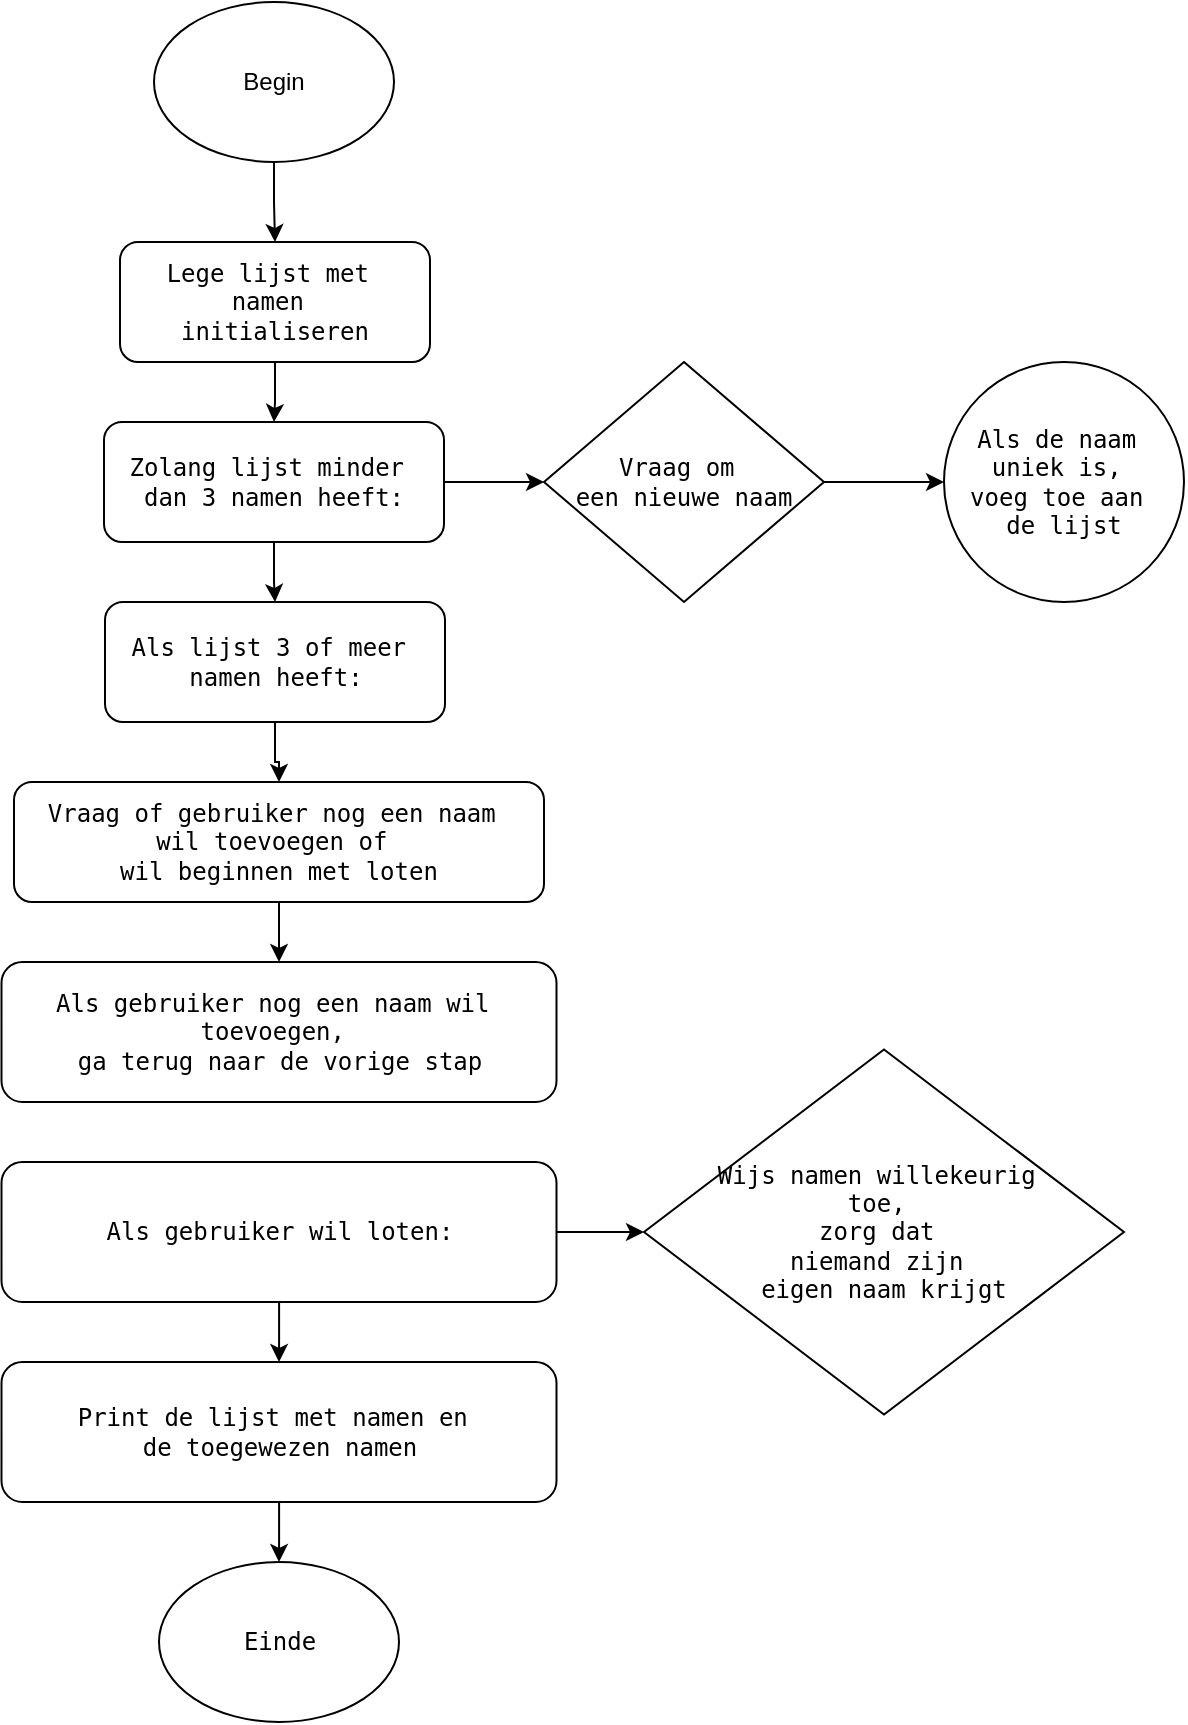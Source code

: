 <mxfile version="26.0.13">
  <diagram name="Page-1" id="LA_W_VMblXVy_zGkn8cw">
    <mxGraphModel dx="1530" dy="1015" grid="1" gridSize="10" guides="1" tooltips="1" connect="1" arrows="1" fold="1" page="1" pageScale="1" pageWidth="850" pageHeight="1100" math="0" shadow="0">
      <root>
        <mxCell id="0" />
        <mxCell id="1" parent="0" />
        <mxCell id="ubF6ICqTXpGwGPpLcvCl-12" style="edgeStyle=orthogonalEdgeStyle;rounded=0;orthogonalLoop=1;jettySize=auto;html=1;entryX=0.5;entryY=0;entryDx=0;entryDy=0;" edge="1" parent="1" source="ubF6ICqTXpGwGPpLcvCl-1" target="ubF6ICqTXpGwGPpLcvCl-3">
          <mxGeometry relative="1" as="geometry" />
        </mxCell>
        <mxCell id="ubF6ICqTXpGwGPpLcvCl-1" value="Begin" style="ellipse;whiteSpace=wrap;html=1;" vertex="1" parent="1">
          <mxGeometry x="215" y="60" width="120" height="80" as="geometry" />
        </mxCell>
        <mxCell id="ubF6ICqTXpGwGPpLcvCl-13" style="edgeStyle=orthogonalEdgeStyle;rounded=0;orthogonalLoop=1;jettySize=auto;html=1;entryX=0.5;entryY=0;entryDx=0;entryDy=0;" edge="1" parent="1" source="ubF6ICqTXpGwGPpLcvCl-3" target="ubF6ICqTXpGwGPpLcvCl-6">
          <mxGeometry relative="1" as="geometry" />
        </mxCell>
        <mxCell id="ubF6ICqTXpGwGPpLcvCl-3" value="&lt;pre&gt;&lt;div&gt;Lege lijst met &lt;/div&gt;&lt;div&gt;namen &lt;/div&gt;&lt;div&gt;initialiseren&lt;/div&gt;&lt;/pre&gt;" style="rounded=1;whiteSpace=wrap;html=1;" vertex="1" parent="1">
          <mxGeometry x="198" y="180" width="155" height="60" as="geometry" />
        </mxCell>
        <mxCell id="ubF6ICqTXpGwGPpLcvCl-8" style="edgeStyle=orthogonalEdgeStyle;rounded=0;orthogonalLoop=1;jettySize=auto;html=1;exitX=1;exitY=0.5;exitDx=0;exitDy=0;entryX=0;entryY=0.5;entryDx=0;entryDy=0;" edge="1" parent="1" source="ubF6ICqTXpGwGPpLcvCl-6" target="ubF6ICqTXpGwGPpLcvCl-7">
          <mxGeometry relative="1" as="geometry" />
        </mxCell>
        <mxCell id="ubF6ICqTXpGwGPpLcvCl-14" style="edgeStyle=orthogonalEdgeStyle;rounded=0;orthogonalLoop=1;jettySize=auto;html=1;entryX=0.5;entryY=0;entryDx=0;entryDy=0;" edge="1" parent="1" source="ubF6ICqTXpGwGPpLcvCl-6" target="ubF6ICqTXpGwGPpLcvCl-11">
          <mxGeometry relative="1" as="geometry" />
        </mxCell>
        <mxCell id="ubF6ICqTXpGwGPpLcvCl-6" value="&lt;pre&gt;&lt;div&gt;Zolang lijst minder &lt;/div&gt;&lt;div&gt;dan 3 namen heeft:&lt;/div&gt;&lt;/pre&gt;" style="rounded=1;whiteSpace=wrap;html=1;" vertex="1" parent="1">
          <mxGeometry x="190" y="270" width="170" height="60" as="geometry" />
        </mxCell>
        <mxCell id="ubF6ICqTXpGwGPpLcvCl-10" style="edgeStyle=orthogonalEdgeStyle;rounded=0;orthogonalLoop=1;jettySize=auto;html=1;entryX=0;entryY=0.5;entryDx=0;entryDy=0;" edge="1" parent="1" source="ubF6ICqTXpGwGPpLcvCl-7" target="ubF6ICqTXpGwGPpLcvCl-9">
          <mxGeometry relative="1" as="geometry" />
        </mxCell>
        <mxCell id="ubF6ICqTXpGwGPpLcvCl-7" value="&lt;pre&gt;&lt;div&gt;Vraag om &lt;/div&gt;&lt;div&gt;een nieuwe naam&lt;/div&gt;&lt;/pre&gt;" style="rhombus;whiteSpace=wrap;html=1;" vertex="1" parent="1">
          <mxGeometry x="410" y="240" width="140" height="120" as="geometry" />
        </mxCell>
        <mxCell id="ubF6ICqTXpGwGPpLcvCl-9" value="&lt;pre&gt;&lt;div&gt;Als de naam &lt;/div&gt;&lt;div&gt;uniek is, &lt;/div&gt;&lt;div&gt;voeg toe aan &lt;/div&gt;&lt;div&gt;de lijst&lt;br&gt;&lt;/div&gt;&lt;/pre&gt;" style="ellipse;whiteSpace=wrap;html=1;aspect=fixed;" vertex="1" parent="1">
          <mxGeometry x="610" y="240" width="120" height="120" as="geometry" />
        </mxCell>
        <mxCell id="ubF6ICqTXpGwGPpLcvCl-16" style="edgeStyle=orthogonalEdgeStyle;rounded=0;orthogonalLoop=1;jettySize=auto;html=1;entryX=0.5;entryY=0;entryDx=0;entryDy=0;" edge="1" parent="1" source="ubF6ICqTXpGwGPpLcvCl-11" target="ubF6ICqTXpGwGPpLcvCl-15">
          <mxGeometry relative="1" as="geometry" />
        </mxCell>
        <mxCell id="ubF6ICqTXpGwGPpLcvCl-11" value="&lt;pre&gt;&lt;div&gt;Als lijst 3 of meer &lt;/div&gt;&lt;div&gt;namen heeft:&lt;/div&gt;&lt;/pre&gt;" style="rounded=1;whiteSpace=wrap;html=1;" vertex="1" parent="1">
          <mxGeometry x="190.5" y="360" width="170" height="60" as="geometry" />
        </mxCell>
        <mxCell id="ubF6ICqTXpGwGPpLcvCl-22" style="edgeStyle=orthogonalEdgeStyle;rounded=0;orthogonalLoop=1;jettySize=auto;html=1;entryX=0.5;entryY=0;entryDx=0;entryDy=0;" edge="1" parent="1" source="ubF6ICqTXpGwGPpLcvCl-15" target="ubF6ICqTXpGwGPpLcvCl-17">
          <mxGeometry relative="1" as="geometry" />
        </mxCell>
        <mxCell id="ubF6ICqTXpGwGPpLcvCl-15" value="&lt;pre&gt;&lt;div&gt;Vraag of gebruiker nog een naam &lt;/div&gt;&lt;div&gt;wil toevoegen of &lt;/div&gt;&lt;div&gt;wil beginnen met loten&lt;/div&gt;&lt;/pre&gt;" style="rounded=1;whiteSpace=wrap;html=1;" vertex="1" parent="1">
          <mxGeometry x="145" y="450" width="265" height="60" as="geometry" />
        </mxCell>
        <mxCell id="ubF6ICqTXpGwGPpLcvCl-17" value="&lt;pre&gt;&lt;div&gt;Als gebruiker nog een naam wil &lt;/div&gt;&lt;div&gt;toevoegen, &lt;/div&gt;&lt;div&gt;ga terug naar de vorige stap&lt;/div&gt;&lt;/pre&gt;" style="rounded=1;whiteSpace=wrap;html=1;" vertex="1" parent="1">
          <mxGeometry x="138.75" y="540" width="277.5" height="70" as="geometry" />
        </mxCell>
        <mxCell id="ubF6ICqTXpGwGPpLcvCl-25" style="edgeStyle=orthogonalEdgeStyle;rounded=0;orthogonalLoop=1;jettySize=auto;html=1;entryX=0;entryY=0.5;entryDx=0;entryDy=0;" edge="1" parent="1" source="ubF6ICqTXpGwGPpLcvCl-23" target="ubF6ICqTXpGwGPpLcvCl-24">
          <mxGeometry relative="1" as="geometry" />
        </mxCell>
        <mxCell id="ubF6ICqTXpGwGPpLcvCl-28" style="edgeStyle=orthogonalEdgeStyle;rounded=0;orthogonalLoop=1;jettySize=auto;html=1;entryX=0.5;entryY=0;entryDx=0;entryDy=0;" edge="1" parent="1" source="ubF6ICqTXpGwGPpLcvCl-23" target="ubF6ICqTXpGwGPpLcvCl-26">
          <mxGeometry relative="1" as="geometry" />
        </mxCell>
        <mxCell id="ubF6ICqTXpGwGPpLcvCl-23" value="&lt;pre&gt;&lt;div&gt;Als gebruiker wil loten:&lt;/div&gt;&lt;/pre&gt;" style="rounded=1;whiteSpace=wrap;html=1;" vertex="1" parent="1">
          <mxGeometry x="138.75" y="640" width="277.5" height="70" as="geometry" />
        </mxCell>
        <mxCell id="ubF6ICqTXpGwGPpLcvCl-24" value="&lt;pre&gt;&lt;div&gt;Wijs namen willekeurig &lt;/div&gt;&lt;div&gt;toe, &lt;/div&gt;&lt;div&gt;zorg dat &lt;/div&gt;&lt;div&gt;niemand zijn &lt;/div&gt;&lt;div&gt;eigen naam krijgt&lt;/div&gt;&lt;/pre&gt;" style="rhombus;whiteSpace=wrap;html=1;" vertex="1" parent="1">
          <mxGeometry x="460" y="583.75" width="240" height="182.5" as="geometry" />
        </mxCell>
        <mxCell id="ubF6ICqTXpGwGPpLcvCl-30" style="edgeStyle=orthogonalEdgeStyle;rounded=0;orthogonalLoop=1;jettySize=auto;html=1;entryX=0.5;entryY=0;entryDx=0;entryDy=0;" edge="1" parent="1" source="ubF6ICqTXpGwGPpLcvCl-26" target="ubF6ICqTXpGwGPpLcvCl-29">
          <mxGeometry relative="1" as="geometry" />
        </mxCell>
        <mxCell id="ubF6ICqTXpGwGPpLcvCl-26" value="&lt;pre&gt;&lt;div&gt;Print de lijst met namen en &lt;/div&gt;&lt;div&gt;de toegewezen namen&lt;/div&gt;&lt;/pre&gt;" style="rounded=1;whiteSpace=wrap;html=1;" vertex="1" parent="1">
          <mxGeometry x="138.75" y="740" width="277.5" height="70" as="geometry" />
        </mxCell>
        <mxCell id="ubF6ICqTXpGwGPpLcvCl-29" value="&lt;pre&gt;&lt;div&gt;Einde&lt;/div&gt;&lt;/pre&gt;" style="ellipse;whiteSpace=wrap;html=1;" vertex="1" parent="1">
          <mxGeometry x="217.5" y="840" width="120" height="80" as="geometry" />
        </mxCell>
      </root>
    </mxGraphModel>
  </diagram>
</mxfile>
